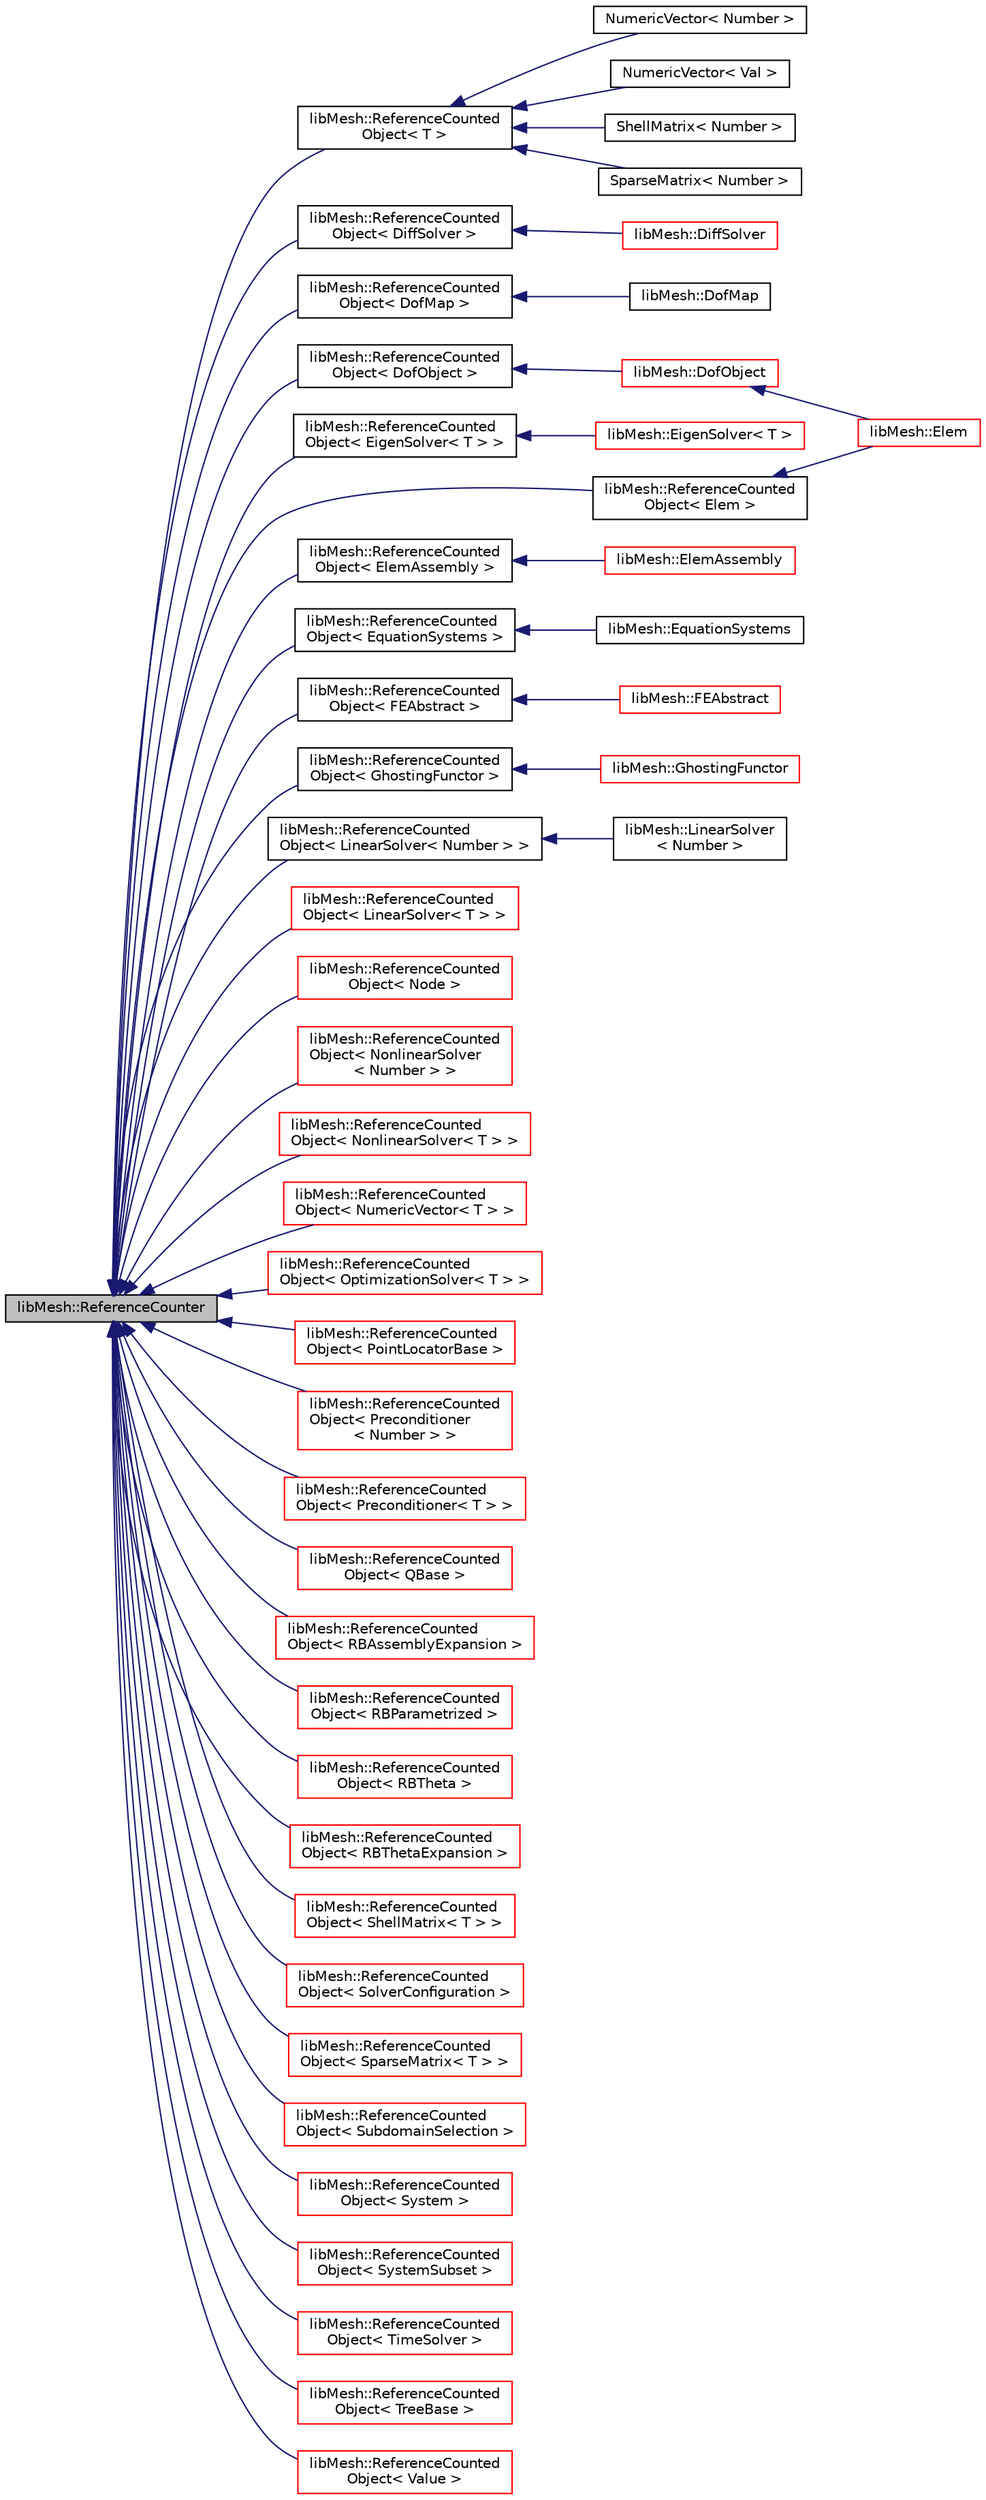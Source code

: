 digraph "libMesh::ReferenceCounter"
{
  edge [fontname="Helvetica",fontsize="10",labelfontname="Helvetica",labelfontsize="10"];
  node [fontname="Helvetica",fontsize="10",shape=record];
  rankdir="LR";
  Node1 [label="libMesh::ReferenceCounter",height=0.2,width=0.4,color="black", fillcolor="grey75", style="filled", fontcolor="black"];
  Node1 -> Node2 [dir="back",color="midnightblue",fontsize="10",style="solid",fontname="Helvetica"];
  Node2 [label="libMesh::ReferenceCounted\lObject\< T \>",height=0.2,width=0.4,color="black", fillcolor="white", style="filled",URL="$classlibMesh_1_1ReferenceCountedObject.html"];
  Node2 -> Node3 [dir="back",color="midnightblue",fontsize="10",style="solid",fontname="Helvetica"];
  Node3 [label="NumericVector\< Number \>",height=0.2,width=0.4,color="black", fillcolor="white", style="filled",URL="$classlibMesh_1_1NumericVector.html"];
  Node2 -> Node4 [dir="back",color="midnightblue",fontsize="10",style="solid",fontname="Helvetica"];
  Node4 [label="NumericVector\< Val \>",height=0.2,width=0.4,color="black", fillcolor="white", style="filled",URL="$classlibMesh_1_1NumericVector.html"];
  Node2 -> Node5 [dir="back",color="midnightblue",fontsize="10",style="solid",fontname="Helvetica"];
  Node5 [label="ShellMatrix\< Number \>",height=0.2,width=0.4,color="black", fillcolor="white", style="filled",URL="$classlibMesh_1_1ShellMatrix.html"];
  Node2 -> Node6 [dir="back",color="midnightblue",fontsize="10",style="solid",fontname="Helvetica"];
  Node6 [label="SparseMatrix\< Number \>",height=0.2,width=0.4,color="black", fillcolor="white", style="filled",URL="$classlibMesh_1_1SparseMatrix.html"];
  Node1 -> Node7 [dir="back",color="midnightblue",fontsize="10",style="solid",fontname="Helvetica"];
  Node7 [label="libMesh::ReferenceCounted\lObject\< DiffSolver \>",height=0.2,width=0.4,color="black", fillcolor="white", style="filled",URL="$classlibMesh_1_1ReferenceCountedObject.html"];
  Node7 -> Node8 [dir="back",color="midnightblue",fontsize="10",style="solid",fontname="Helvetica"];
  Node8 [label="libMesh::DiffSolver",height=0.2,width=0.4,color="red", fillcolor="white", style="filled",URL="$classlibMesh_1_1DiffSolver.html"];
  Node1 -> Node9 [dir="back",color="midnightblue",fontsize="10",style="solid",fontname="Helvetica"];
  Node9 [label="libMesh::ReferenceCounted\lObject\< DofMap \>",height=0.2,width=0.4,color="black", fillcolor="white", style="filled",URL="$classlibMesh_1_1ReferenceCountedObject.html"];
  Node9 -> Node10 [dir="back",color="midnightblue",fontsize="10",style="solid",fontname="Helvetica"];
  Node10 [label="libMesh::DofMap",height=0.2,width=0.4,color="black", fillcolor="white", style="filled",URL="$classlibMesh_1_1DofMap.html",tooltip="Manages the degrees of freedom (DOFs) in a simulation. "];
  Node1 -> Node11 [dir="back",color="midnightblue",fontsize="10",style="solid",fontname="Helvetica"];
  Node11 [label="libMesh::ReferenceCounted\lObject\< DofObject \>",height=0.2,width=0.4,color="black", fillcolor="white", style="filled",URL="$classlibMesh_1_1ReferenceCountedObject.html"];
  Node11 -> Node12 [dir="back",color="midnightblue",fontsize="10",style="solid",fontname="Helvetica"];
  Node12 [label="libMesh::DofObject",height=0.2,width=0.4,color="red", fillcolor="white", style="filled",URL="$classlibMesh_1_1DofObject.html"];
  Node12 -> Node13 [dir="back",color="midnightblue",fontsize="10",style="solid",fontname="Helvetica"];
  Node13 [label="libMesh::Elem",height=0.2,width=0.4,color="red", fillcolor="white", style="filled",URL="$classlibMesh_1_1Elem.html",tooltip="The base class for all geometric element types. "];
  Node1 -> Node14 [dir="back",color="midnightblue",fontsize="10",style="solid",fontname="Helvetica"];
  Node14 [label="libMesh::ReferenceCounted\lObject\< EigenSolver\< T \> \>",height=0.2,width=0.4,color="black", fillcolor="white", style="filled",URL="$classlibMesh_1_1ReferenceCountedObject.html"];
  Node14 -> Node15 [dir="back",color="midnightblue",fontsize="10",style="solid",fontname="Helvetica"];
  Node15 [label="libMesh::EigenSolver\< T \>",height=0.2,width=0.4,color="red", fillcolor="white", style="filled",URL="$classlibMesh_1_1EigenSolver.html"];
  Node1 -> Node16 [dir="back",color="midnightblue",fontsize="10",style="solid",fontname="Helvetica"];
  Node16 [label="libMesh::ReferenceCounted\lObject\< Elem \>",height=0.2,width=0.4,color="black", fillcolor="white", style="filled",URL="$classlibMesh_1_1ReferenceCountedObject.html"];
  Node16 -> Node13 [dir="back",color="midnightblue",fontsize="10",style="solid",fontname="Helvetica"];
  Node1 -> Node17 [dir="back",color="midnightblue",fontsize="10",style="solid",fontname="Helvetica"];
  Node17 [label="libMesh::ReferenceCounted\lObject\< ElemAssembly \>",height=0.2,width=0.4,color="black", fillcolor="white", style="filled",URL="$classlibMesh_1_1ReferenceCountedObject.html"];
  Node17 -> Node18 [dir="back",color="midnightblue",fontsize="10",style="solid",fontname="Helvetica"];
  Node18 [label="libMesh::ElemAssembly",height=0.2,width=0.4,color="red", fillcolor="white", style="filled",URL="$classlibMesh_1_1ElemAssembly.html"];
  Node1 -> Node19 [dir="back",color="midnightblue",fontsize="10",style="solid",fontname="Helvetica"];
  Node19 [label="libMesh::ReferenceCounted\lObject\< EquationSystems \>",height=0.2,width=0.4,color="black", fillcolor="white", style="filled",URL="$classlibMesh_1_1ReferenceCountedObject.html"];
  Node19 -> Node20 [dir="back",color="midnightblue",fontsize="10",style="solid",fontname="Helvetica"];
  Node20 [label="libMesh::EquationSystems",height=0.2,width=0.4,color="black", fillcolor="white", style="filled",URL="$classlibMesh_1_1EquationSystems.html",tooltip="Manages multiples systems of equations. "];
  Node1 -> Node21 [dir="back",color="midnightblue",fontsize="10",style="solid",fontname="Helvetica"];
  Node21 [label="libMesh::ReferenceCounted\lObject\< FEAbstract \>",height=0.2,width=0.4,color="black", fillcolor="white", style="filled",URL="$classlibMesh_1_1ReferenceCountedObject.html"];
  Node21 -> Node22 [dir="back",color="midnightblue",fontsize="10",style="solid",fontname="Helvetica"];
  Node22 [label="libMesh::FEAbstract",height=0.2,width=0.4,color="red", fillcolor="white", style="filled",URL="$classlibMesh_1_1FEAbstract.html"];
  Node1 -> Node23 [dir="back",color="midnightblue",fontsize="10",style="solid",fontname="Helvetica"];
  Node23 [label="libMesh::ReferenceCounted\lObject\< GhostingFunctor \>",height=0.2,width=0.4,color="black", fillcolor="white", style="filled",URL="$classlibMesh_1_1ReferenceCountedObject.html"];
  Node23 -> Node24 [dir="back",color="midnightblue",fontsize="10",style="solid",fontname="Helvetica"];
  Node24 [label="libMesh::GhostingFunctor",height=0.2,width=0.4,color="red", fillcolor="white", style="filled",URL="$classlibMesh_1_1GhostingFunctor.html"];
  Node1 -> Node25 [dir="back",color="midnightblue",fontsize="10",style="solid",fontname="Helvetica"];
  Node25 [label="libMesh::ReferenceCounted\lObject\< LinearSolver\< Number \> \>",height=0.2,width=0.4,color="black", fillcolor="white", style="filled",URL="$classlibMesh_1_1ReferenceCountedObject.html"];
  Node25 -> Node26 [dir="back",color="midnightblue",fontsize="10",style="solid",fontname="Helvetica"];
  Node26 [label="libMesh::LinearSolver\l\< Number \>",height=0.2,width=0.4,color="black", fillcolor="white", style="filled",URL="$classlibMesh_1_1LinearSolver.html"];
  Node1 -> Node27 [dir="back",color="midnightblue",fontsize="10",style="solid",fontname="Helvetica"];
  Node27 [label="libMesh::ReferenceCounted\lObject\< LinearSolver\< T \> \>",height=0.2,width=0.4,color="red", fillcolor="white", style="filled",URL="$classlibMesh_1_1ReferenceCountedObject.html"];
  Node1 -> Node28 [dir="back",color="midnightblue",fontsize="10",style="solid",fontname="Helvetica"];
  Node28 [label="libMesh::ReferenceCounted\lObject\< Node \>",height=0.2,width=0.4,color="red", fillcolor="white", style="filled",URL="$classlibMesh_1_1ReferenceCountedObject.html"];
  Node1 -> Node29 [dir="back",color="midnightblue",fontsize="10",style="solid",fontname="Helvetica"];
  Node29 [label="libMesh::ReferenceCounted\lObject\< NonlinearSolver\l\< Number \> \>",height=0.2,width=0.4,color="red", fillcolor="white", style="filled",URL="$classlibMesh_1_1ReferenceCountedObject.html"];
  Node1 -> Node30 [dir="back",color="midnightblue",fontsize="10",style="solid",fontname="Helvetica"];
  Node30 [label="libMesh::ReferenceCounted\lObject\< NonlinearSolver\< T \> \>",height=0.2,width=0.4,color="red", fillcolor="white", style="filled",URL="$classlibMesh_1_1ReferenceCountedObject.html"];
  Node1 -> Node31 [dir="back",color="midnightblue",fontsize="10",style="solid",fontname="Helvetica"];
  Node31 [label="libMesh::ReferenceCounted\lObject\< NumericVector\< T \> \>",height=0.2,width=0.4,color="red", fillcolor="white", style="filled",URL="$classlibMesh_1_1ReferenceCountedObject.html"];
  Node1 -> Node32 [dir="back",color="midnightblue",fontsize="10",style="solid",fontname="Helvetica"];
  Node32 [label="libMesh::ReferenceCounted\lObject\< OptimizationSolver\< T \> \>",height=0.2,width=0.4,color="red", fillcolor="white", style="filled",URL="$classlibMesh_1_1ReferenceCountedObject.html"];
  Node1 -> Node33 [dir="back",color="midnightblue",fontsize="10",style="solid",fontname="Helvetica"];
  Node33 [label="libMesh::ReferenceCounted\lObject\< PointLocatorBase \>",height=0.2,width=0.4,color="red", fillcolor="white", style="filled",URL="$classlibMesh_1_1ReferenceCountedObject.html"];
  Node1 -> Node34 [dir="back",color="midnightblue",fontsize="10",style="solid",fontname="Helvetica"];
  Node34 [label="libMesh::ReferenceCounted\lObject\< Preconditioner\l\< Number \> \>",height=0.2,width=0.4,color="red", fillcolor="white", style="filled",URL="$classlibMesh_1_1ReferenceCountedObject.html"];
  Node1 -> Node35 [dir="back",color="midnightblue",fontsize="10",style="solid",fontname="Helvetica"];
  Node35 [label="libMesh::ReferenceCounted\lObject\< Preconditioner\< T \> \>",height=0.2,width=0.4,color="red", fillcolor="white", style="filled",URL="$classlibMesh_1_1ReferenceCountedObject.html"];
  Node1 -> Node36 [dir="back",color="midnightblue",fontsize="10",style="solid",fontname="Helvetica"];
  Node36 [label="libMesh::ReferenceCounted\lObject\< QBase \>",height=0.2,width=0.4,color="red", fillcolor="white", style="filled",URL="$classlibMesh_1_1ReferenceCountedObject.html"];
  Node1 -> Node37 [dir="back",color="midnightblue",fontsize="10",style="solid",fontname="Helvetica"];
  Node37 [label="libMesh::ReferenceCounted\lObject\< RBAssemblyExpansion \>",height=0.2,width=0.4,color="red", fillcolor="white", style="filled",URL="$classlibMesh_1_1ReferenceCountedObject.html"];
  Node1 -> Node38 [dir="back",color="midnightblue",fontsize="10",style="solid",fontname="Helvetica"];
  Node38 [label="libMesh::ReferenceCounted\lObject\< RBParametrized \>",height=0.2,width=0.4,color="red", fillcolor="white", style="filled",URL="$classlibMesh_1_1ReferenceCountedObject.html"];
  Node1 -> Node39 [dir="back",color="midnightblue",fontsize="10",style="solid",fontname="Helvetica"];
  Node39 [label="libMesh::ReferenceCounted\lObject\< RBTheta \>",height=0.2,width=0.4,color="red", fillcolor="white", style="filled",URL="$classlibMesh_1_1ReferenceCountedObject.html"];
  Node1 -> Node40 [dir="back",color="midnightblue",fontsize="10",style="solid",fontname="Helvetica"];
  Node40 [label="libMesh::ReferenceCounted\lObject\< RBThetaExpansion \>",height=0.2,width=0.4,color="red", fillcolor="white", style="filled",URL="$classlibMesh_1_1ReferenceCountedObject.html"];
  Node1 -> Node41 [dir="back",color="midnightblue",fontsize="10",style="solid",fontname="Helvetica"];
  Node41 [label="libMesh::ReferenceCounted\lObject\< ShellMatrix\< T \> \>",height=0.2,width=0.4,color="red", fillcolor="white", style="filled",URL="$classlibMesh_1_1ReferenceCountedObject.html"];
  Node1 -> Node42 [dir="back",color="midnightblue",fontsize="10",style="solid",fontname="Helvetica"];
  Node42 [label="libMesh::ReferenceCounted\lObject\< SolverConfiguration \>",height=0.2,width=0.4,color="red", fillcolor="white", style="filled",URL="$classlibMesh_1_1ReferenceCountedObject.html"];
  Node1 -> Node43 [dir="back",color="midnightblue",fontsize="10",style="solid",fontname="Helvetica"];
  Node43 [label="libMesh::ReferenceCounted\lObject\< SparseMatrix\< T \> \>",height=0.2,width=0.4,color="red", fillcolor="white", style="filled",URL="$classlibMesh_1_1ReferenceCountedObject.html"];
  Node1 -> Node44 [dir="back",color="midnightblue",fontsize="10",style="solid",fontname="Helvetica"];
  Node44 [label="libMesh::ReferenceCounted\lObject\< SubdomainSelection \>",height=0.2,width=0.4,color="red", fillcolor="white", style="filled",URL="$classlibMesh_1_1ReferenceCountedObject.html"];
  Node1 -> Node45 [dir="back",color="midnightblue",fontsize="10",style="solid",fontname="Helvetica"];
  Node45 [label="libMesh::ReferenceCounted\lObject\< System \>",height=0.2,width=0.4,color="red", fillcolor="white", style="filled",URL="$classlibMesh_1_1ReferenceCountedObject.html"];
  Node1 -> Node46 [dir="back",color="midnightblue",fontsize="10",style="solid",fontname="Helvetica"];
  Node46 [label="libMesh::ReferenceCounted\lObject\< SystemSubset \>",height=0.2,width=0.4,color="red", fillcolor="white", style="filled",URL="$classlibMesh_1_1ReferenceCountedObject.html"];
  Node1 -> Node47 [dir="back",color="midnightblue",fontsize="10",style="solid",fontname="Helvetica"];
  Node47 [label="libMesh::ReferenceCounted\lObject\< TimeSolver \>",height=0.2,width=0.4,color="red", fillcolor="white", style="filled",URL="$classlibMesh_1_1ReferenceCountedObject.html"];
  Node1 -> Node48 [dir="back",color="midnightblue",fontsize="10",style="solid",fontname="Helvetica"];
  Node48 [label="libMesh::ReferenceCounted\lObject\< TreeBase \>",height=0.2,width=0.4,color="red", fillcolor="white", style="filled",URL="$classlibMesh_1_1ReferenceCountedObject.html"];
  Node1 -> Node49 [dir="back",color="midnightblue",fontsize="10",style="solid",fontname="Helvetica"];
  Node49 [label="libMesh::ReferenceCounted\lObject\< Value \>",height=0.2,width=0.4,color="red", fillcolor="white", style="filled",URL="$classlibMesh_1_1ReferenceCountedObject.html"];
}
